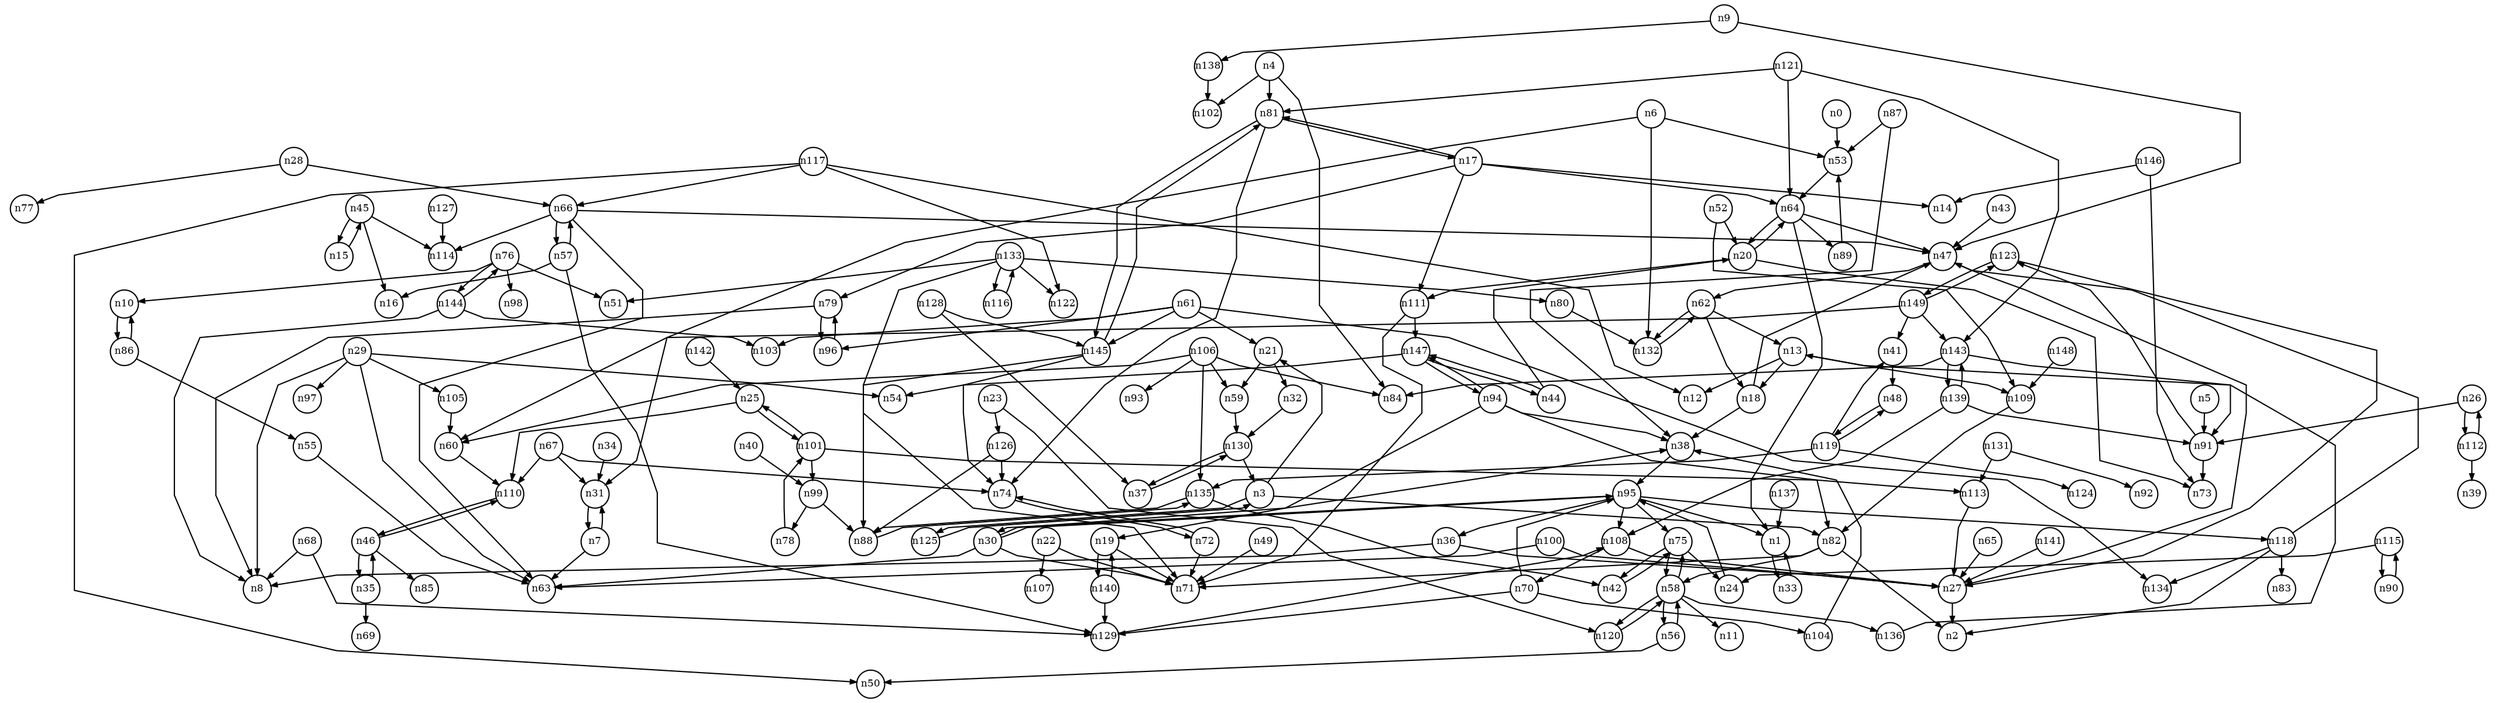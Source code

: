 digraph G{
splines=polyline;
ranksep=0.22;
nodesep=0.22;
nodesize=0.32;
fontsize=8
edge [arrowsize=0.5]
node [fontsize=8 shape=circle width=0.32 fixedsize=shape];

n53 -> n64
n0 -> n53
n33 -> n1
n1 -> n33
n21 -> n32
n21 -> n59
n3 -> n21
n3 -> n82
n3 -> n125
n82 -> n2
n82 -> n71
n82 -> n58
n125 -> n3
n81 -> n74
n81 -> n145
n81 -> n17
n4 -> n81
n4 -> n84
n4 -> n102
n91 -> n73
n91 -> n123
n5 -> n91
n31 -> n7
n6 -> n31
n6 -> n53
n6 -> n132
n132 -> n62
n7 -> n31
n7 -> n63
n47 -> n27
n47 -> n62
n9 -> n47
n9 -> n138
n138 -> n102
n13 -> n12
n13 -> n18
n13 -> n109
n18 -> n38
n18 -> n47
n109 -> n82
n17 -> n14
n17 -> n64
n17 -> n79
n17 -> n81
n17 -> n111
n64 -> n1
n64 -> n20
n64 -> n47
n64 -> n89
n79 -> n8
n79 -> n96
n111 -> n71
n111 -> n147
n38 -> n95
n19 -> n71
n19 -> n140
n20 -> n73
n20 -> n111
n20 -> n64
n32 -> n130
n59 -> n130
n22 -> n71
n22 -> n107
n120 -> n58
n23 -> n120
n23 -> n126
n126 -> n74
n126 -> n88
n110 -> n46
n25 -> n110
n25 -> n101
n26 -> n91
n26 -> n112
n112 -> n39
n112 -> n26
n27 -> n2
n66 -> n47
n66 -> n63
n66 -> n114
n66 -> n57
n28 -> n66
n28 -> n77
n29 -> n8
n29 -> n54
n29 -> n63
n29 -> n97
n29 -> n105
n105 -> n60
n30 -> n38
n30 -> n63
n30 -> n71
n30 -> n95
n34 -> n31
n46 -> n85
n46 -> n110
n46 -> n35
n35 -> n46
n35 -> n69
n36 -> n8
n36 -> n27
n99 -> n78
n99 -> n88
n40 -> n99
n43 -> n47
n44 -> n20
n44 -> n147
n15 -> n45
n45 -> n15
n45 -> n16
n45 -> n114
n119 -> n41
n119 -> n124
n119 -> n135
n119 -> n48
n48 -> n119
n49 -> n71
n52 -> n20
n52 -> n109
n55 -> n63
n56 -> n50
n56 -> n58
n57 -> n16
n57 -> n66
n57 -> n129
n129 -> n108
n58 -> n11
n58 -> n56
n58 -> n75
n58 -> n120
n58 -> n136
n75 -> n24
n75 -> n42
n75 -> n58
n136 -> n13
n60 -> n110
n61 -> n21
n61 -> n96
n61 -> n103
n61 -> n134
n61 -> n145
n96 -> n79
n145 -> n74
n145 -> n88
n145 -> n81
n62 -> n13
n62 -> n18
n62 -> n132
n89 -> n53
n65 -> n27
n67 -> n31
n67 -> n74
n67 -> n110
n74 -> n72
n68 -> n8
n68 -> n129
n104 -> n38
n70 -> n104
n70 -> n129
n70 -> n95
n72 -> n71
n72 -> n74
n24 -> n95
n42 -> n75
n10 -> n86
n76 -> n10
n76 -> n51
n76 -> n98
n76 -> n144
n144 -> n8
n144 -> n103
n144 -> n76
n80 -> n132
n86 -> n10
n86 -> n55
n87 -> n38
n87 -> n53
n94 -> n19
n94 -> n38
n94 -> n82
n94 -> n147
n95 -> n1
n95 -> n30
n95 -> n36
n95 -> n75
n95 -> n108
n95 -> n118
n108 -> n27
n108 -> n70
n118 -> n2
n118 -> n47
n118 -> n83
n118 -> n134
n78 -> n101
n88 -> n135
n100 -> n27
n100 -> n63
n101 -> n25
n101 -> n99
n101 -> n113
n113 -> n27
n106 -> n59
n106 -> n60
n106 -> n84
n106 -> n93
n106 -> n135
n135 -> n42
n135 -> n88
n115 -> n24
n115 -> n90
n90 -> n115
n133 -> n51
n133 -> n71
n133 -> n80
n133 -> n122
n133 -> n116
n116 -> n133
n117 -> n12
n117 -> n50
n117 -> n66
n117 -> n122
n41 -> n48
n121 -> n64
n121 -> n81
n121 -> n143
n143 -> n84
n143 -> n91
n143 -> n139
n123 -> n27
n123 -> n149
n149 -> n41
n149 -> n60
n149 -> n143
n149 -> n123
n127 -> n114
n37 -> n130
n128 -> n37
n128 -> n145
n130 -> n3
n130 -> n37
n131 -> n92
n131 -> n113
n137 -> n1
n139 -> n91
n139 -> n108
n139 -> n143
n140 -> n19
n140 -> n129
n141 -> n27
n142 -> n25
n146 -> n14
n146 -> n73
n147 -> n44
n147 -> n54
n147 -> n94
n148 -> n109
}
